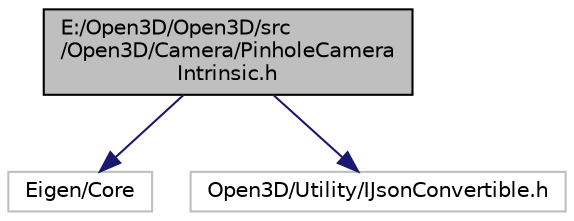 digraph "E:/Open3D/Open3D/src/Open3D/Camera/PinholeCameraIntrinsic.h"
{
 // INTERACTIVE_SVG=YES
 // LATEX_PDF_SIZE
  bgcolor="transparent";
  edge [fontname="Helvetica",fontsize="10",labelfontname="Helvetica",labelfontsize="10"];
  node [fontname="Helvetica",fontsize="10",shape=record];
  Node0 [label="E:/Open3D/Open3D/src\l/Open3D/Camera/PinholeCamera\lIntrinsic.h",height=0.2,width=0.4,color="black", fillcolor="grey75", style="filled", fontcolor="black",tooltip=" "];
  Node0 -> Node1 [color="midnightblue",fontsize="10",style="solid"];
  Node1 [label="Eigen/Core",height=0.2,width=0.4,color="grey75",tooltip=" "];
  Node0 -> Node2 [color="midnightblue",fontsize="10",style="solid"];
  Node2 [label="Open3D/Utility/IJsonConvertible.h",height=0.2,width=0.4,color="grey75",tooltip=" "];
}
